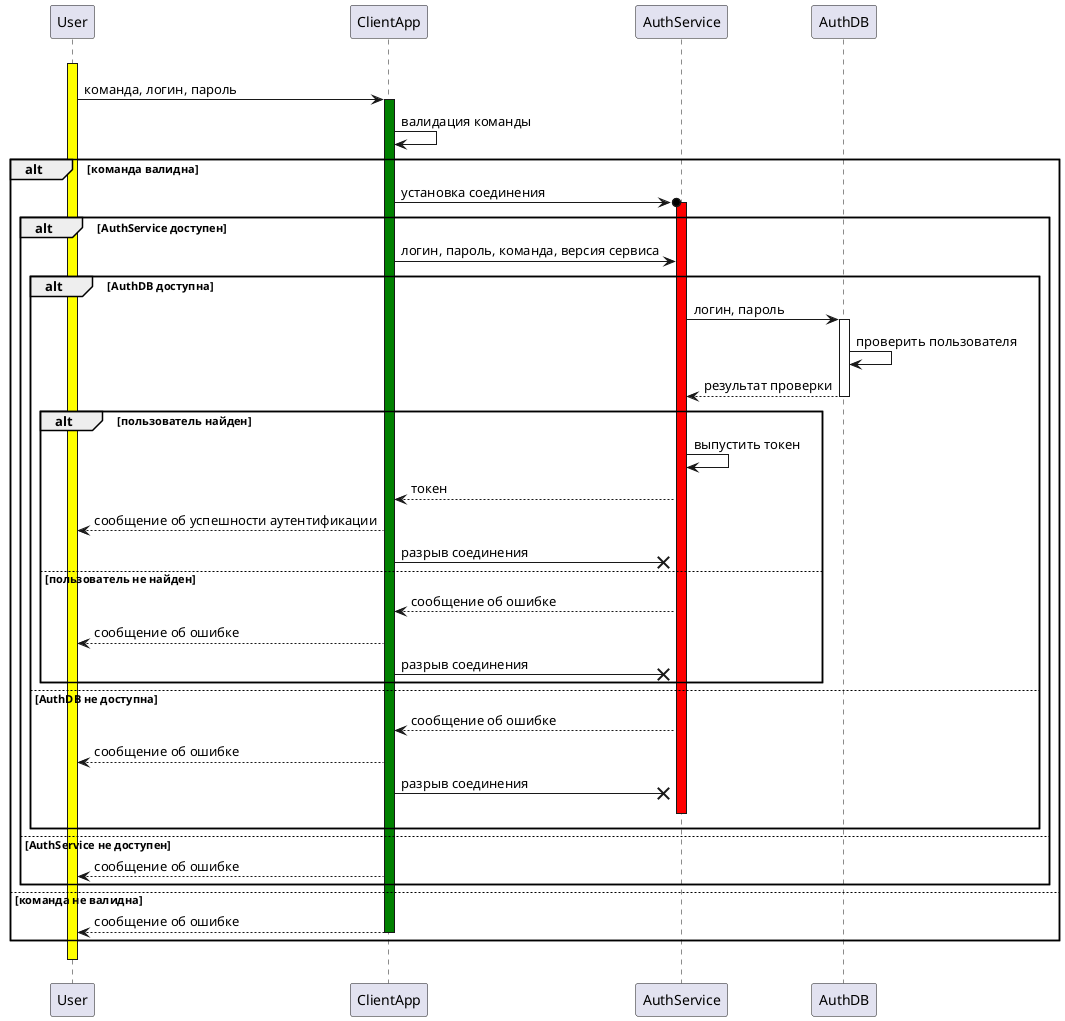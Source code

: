 @startuml

User -[hidden]-> User ++ #yellow
User -> ClientApp ++ #green: команда, логин, пароль
ClientApp -> ClientApp: валидация команды

alt команда валидна
    ClientApp ->o AuthService ++ #red: установка соединения
    alt AuthService доступен
        ClientApp -> AuthService: логин, пароль, команда, версия сервиса
        alt AuthDB доступна
            AuthService -> AuthDB ++ #white: логин, пароль
            AuthDB -> AuthDB: проверить пользователя
            AuthDB --> AuthService -- #white: результат проверки
            alt пользователь найден
              AuthService -> AuthService: выпустить токен
              AuthService --> ClientApp: токен
              ClientApp --> User: сообщение об успешности аутентификации
              ClientApp ->x AuthService: разрыв соединения
            else пользователь не найден
              AuthService --> ClientApp: сообщение об ошибке
              ClientApp --> User: сообщение об ошибке
              ClientApp ->x AuthService: разрыв соединения
            end
        else AuthDB не доступна
          AuthService --> ClientApp: сообщение об ошибке
          ClientApp --> User: сообщение об ошибке
          ClientApp ->x AuthService: разрыв соединения
          AuthService -[hidden]-> AuthService -- #red
        end
    else AuthService не доступен
      ClientApp --> User: сообщение об ошибке
    end
else команда не валидна
    ClientApp --> User -- #green: сообщение об ошибке
end
User -[hidden]-> User -- #yellow


@enduml

